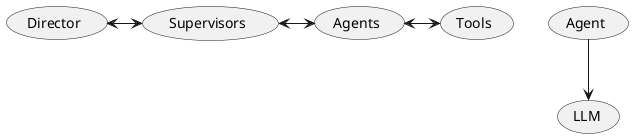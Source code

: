 '
' PlantUML diagram for Chain of Command.
' Please re-generate the image (.png) after updating the code
'
@startuml ChainOfCommand

(Director) <-> (Supervisors)
(Supervisors) <-> (Agents)
(Agents) <-> (Tools)
(Agent) --> (LLM)

@enduml